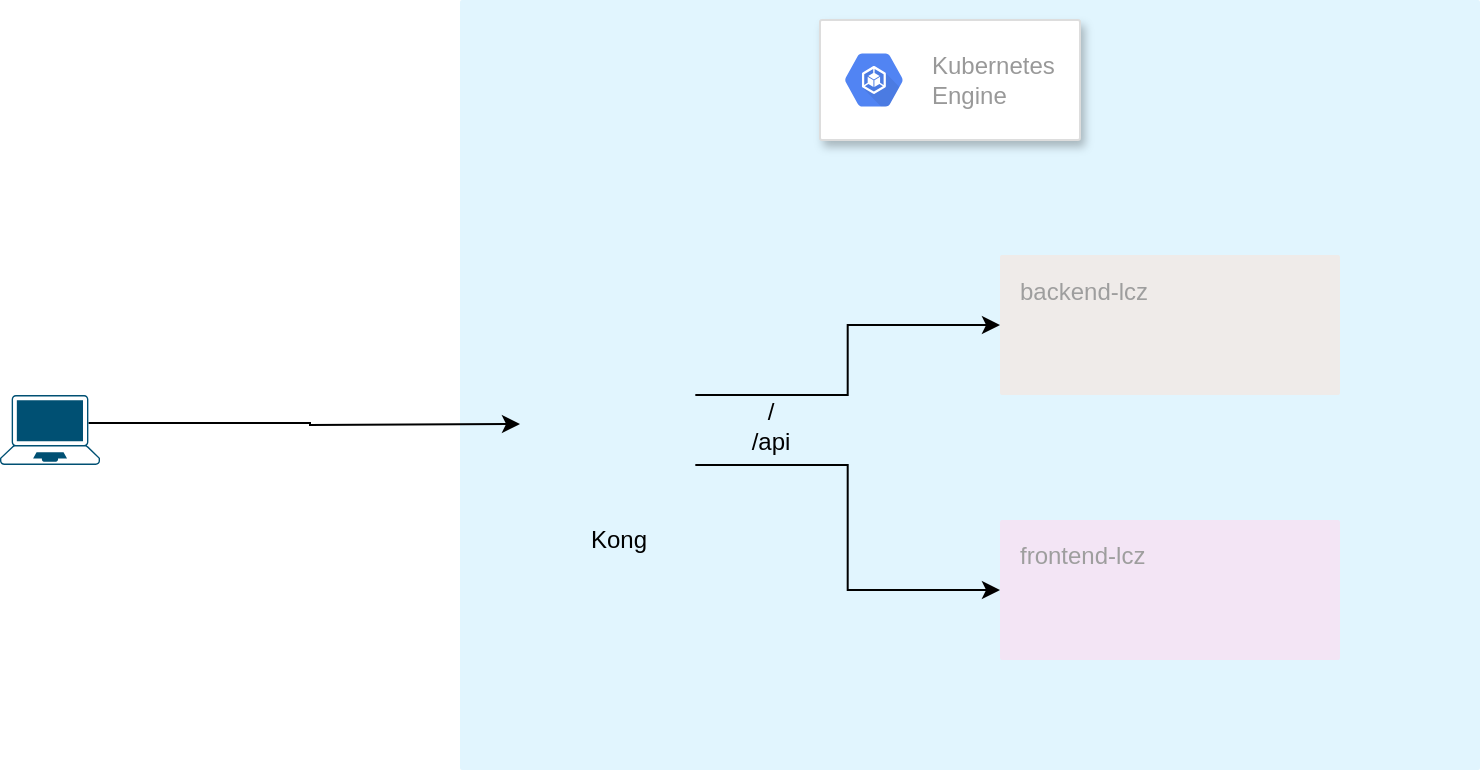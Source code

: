 <mxfile version="14.6.0" type="github">
  <diagram id="q3UkswJ3IawG1TelA1qJ" name="Page-1">
    <mxGraphModel dx="2062" dy="1123" grid="1" gridSize="10" guides="1" tooltips="1" connect="1" arrows="1" fold="1" page="1" pageScale="1" pageWidth="850" pageHeight="1100" math="0" shadow="0">
      <root>
        <mxCell id="0" />
        <mxCell id="1" parent="0" />
        <mxCell id="sru9P3oSoeCR6d8DknK4-11" value="" style="points=[[0,0,0],[0.25,0,0],[0.5,0,0],[0.75,0,0],[1,0,0],[1,0.25,0],[1,0.5,0],[1,0.75,0],[1,1,0],[0.75,1,0],[0.5,1,0],[0.25,1,0],[0,1,0],[0,0.75,0],[0,0.5,0],[0,0.25,0]];rounded=1;absoluteArcSize=1;arcSize=2;html=1;strokeColor=none;gradientColor=none;shadow=0;dashed=0;fontSize=12;fontColor=#9E9E9E;align=left;verticalAlign=top;spacing=10;spacingTop=-4;fillColor=#E1F5FE;" vertex="1" parent="1">
          <mxGeometry x="280" y="210" width="510" height="385" as="geometry" />
        </mxCell>
        <mxCell id="sru9P3oSoeCR6d8DknK4-14" style="edgeStyle=orthogonalEdgeStyle;rounded=0;orthogonalLoop=1;jettySize=auto;html=1;exitX=1;exitY=0.25;exitDx=0;exitDy=0;entryX=0;entryY=0.5;entryDx=0;entryDy=0;entryPerimeter=0;" edge="1" parent="1" source="sru9P3oSoeCR6d8DknK4-2" target="sru9P3oSoeCR6d8DknK4-12">
          <mxGeometry relative="1" as="geometry" />
        </mxCell>
        <mxCell id="sru9P3oSoeCR6d8DknK4-15" style="edgeStyle=orthogonalEdgeStyle;rounded=0;orthogonalLoop=1;jettySize=auto;html=1;exitX=1;exitY=0.75;exitDx=0;exitDy=0;entryX=0;entryY=0.5;entryDx=0;entryDy=0;entryPerimeter=0;" edge="1" parent="1" source="sru9P3oSoeCR6d8DknK4-2" target="sru9P3oSoeCR6d8DknK4-13">
          <mxGeometry relative="1" as="geometry" />
        </mxCell>
        <mxCell id="sru9P3oSoeCR6d8DknK4-2" value="" style="shape=image;verticalLabelPosition=bottom;labelBackgroundColor=#ffffff;verticalAlign=top;aspect=fixed;imageAspect=0;image=https://2tjosk2rxzc21medji3nfn1g-wpengine.netdna-ssl.com/wp-content/uploads/2019/02/kong-logomark-blue-256px.png;" vertex="1" parent="1">
          <mxGeometry x="320" y="390" width="77.66" height="70" as="geometry" />
        </mxCell>
        <mxCell id="sru9P3oSoeCR6d8DknK4-5" style="edgeStyle=orthogonalEdgeStyle;rounded=0;orthogonalLoop=1;jettySize=auto;html=1;exitX=0.885;exitY=0.4;exitDx=0;exitDy=0;exitPerimeter=0;" edge="1" parent="1" source="sru9P3oSoeCR6d8DknK4-3">
          <mxGeometry relative="1" as="geometry">
            <mxPoint x="310" y="422" as="targetPoint" />
          </mxGeometry>
        </mxCell>
        <mxCell id="sru9P3oSoeCR6d8DknK4-3" value="" style="points=[[0.13,0.02,0],[0.5,0,0],[0.87,0.02,0],[0.885,0.4,0],[0.985,0.985,0],[0.5,1,0],[0.015,0.985,0],[0.115,0.4,0]];verticalLabelPosition=bottom;html=1;verticalAlign=top;aspect=fixed;align=center;pointerEvents=1;shape=mxgraph.cisco19.laptop;fillColor=#005073;strokeColor=none;" vertex="1" parent="1">
          <mxGeometry x="50" y="407.5" width="50" height="35" as="geometry" />
        </mxCell>
        <mxCell id="sru9P3oSoeCR6d8DknK4-6" value="Kong" style="text;html=1;align=center;verticalAlign=middle;resizable=0;points=[];autosize=1;strokeColor=none;" vertex="1" parent="1">
          <mxGeometry x="338.83" y="470" width="40" height="20" as="geometry" />
        </mxCell>
        <mxCell id="sru9P3oSoeCR6d8DknK4-7" value="/&lt;br&gt;/api" style="text;html=1;align=center;verticalAlign=middle;resizable=0;points=[];autosize=1;strokeColor=none;" vertex="1" parent="1">
          <mxGeometry x="420" y="407.5" width="30" height="30" as="geometry" />
        </mxCell>
        <mxCell id="sru9P3oSoeCR6d8DknK4-8" value="" style="strokeColor=#dddddd;shadow=1;strokeWidth=1;rounded=1;absoluteArcSize=1;arcSize=2;" vertex="1" parent="1">
          <mxGeometry x="460" y="220" width="130" height="60" as="geometry" />
        </mxCell>
        <mxCell id="sru9P3oSoeCR6d8DknK4-9" value="Kubernetes&#xa;Engine" style="dashed=0;connectable=0;html=1;fillColor=#5184F3;strokeColor=none;shape=mxgraph.gcp2.hexIcon;prIcon=container_engine;part=1;labelPosition=right;verticalLabelPosition=middle;align=left;verticalAlign=middle;spacingLeft=5;fontColor=#999999;fontSize=12;" vertex="1" parent="sru9P3oSoeCR6d8DknK4-8">
          <mxGeometry y="0.5" width="44" height="39" relative="1" as="geometry">
            <mxPoint x="5" y="-19.5" as="offset" />
          </mxGeometry>
        </mxCell>
        <mxCell id="sru9P3oSoeCR6d8DknK4-12" value="backend-lcz" style="points=[[0,0,0],[0.25,0,0],[0.5,0,0],[0.75,0,0],[1,0,0],[1,0.25,0],[1,0.5,0],[1,0.75,0],[1,1,0],[0.75,1,0],[0.5,1,0],[0.25,1,0],[0,1,0],[0,0.75,0],[0,0.5,0],[0,0.25,0]];rounded=1;absoluteArcSize=1;arcSize=2;html=1;strokeColor=none;gradientColor=none;shadow=0;dashed=0;fontSize=12;fontColor=#9E9E9E;align=left;verticalAlign=top;spacing=10;spacingTop=-4;fillColor=#EFEBE9;" vertex="1" parent="1">
          <mxGeometry x="550" y="337.5" width="170" height="70" as="geometry" />
        </mxCell>
        <mxCell id="sru9P3oSoeCR6d8DknK4-13" value="frontend-lcz" style="points=[[0,0,0],[0.25,0,0],[0.5,0,0],[0.75,0,0],[1,0,0],[1,0.25,0],[1,0.5,0],[1,0.75,0],[1,1,0],[0.75,1,0],[0.5,1,0],[0.25,1,0],[0,1,0],[0,0.75,0],[0,0.5,0],[0,0.25,0]];rounded=1;absoluteArcSize=1;arcSize=2;html=1;strokeColor=none;gradientColor=none;shadow=0;dashed=0;fontSize=12;fontColor=#9E9E9E;align=left;verticalAlign=top;spacing=10;spacingTop=-4;fillColor=#F3E5F5;" vertex="1" parent="1">
          <mxGeometry x="550" y="470" width="170" height="70" as="geometry" />
        </mxCell>
      </root>
    </mxGraphModel>
  </diagram>
</mxfile>
